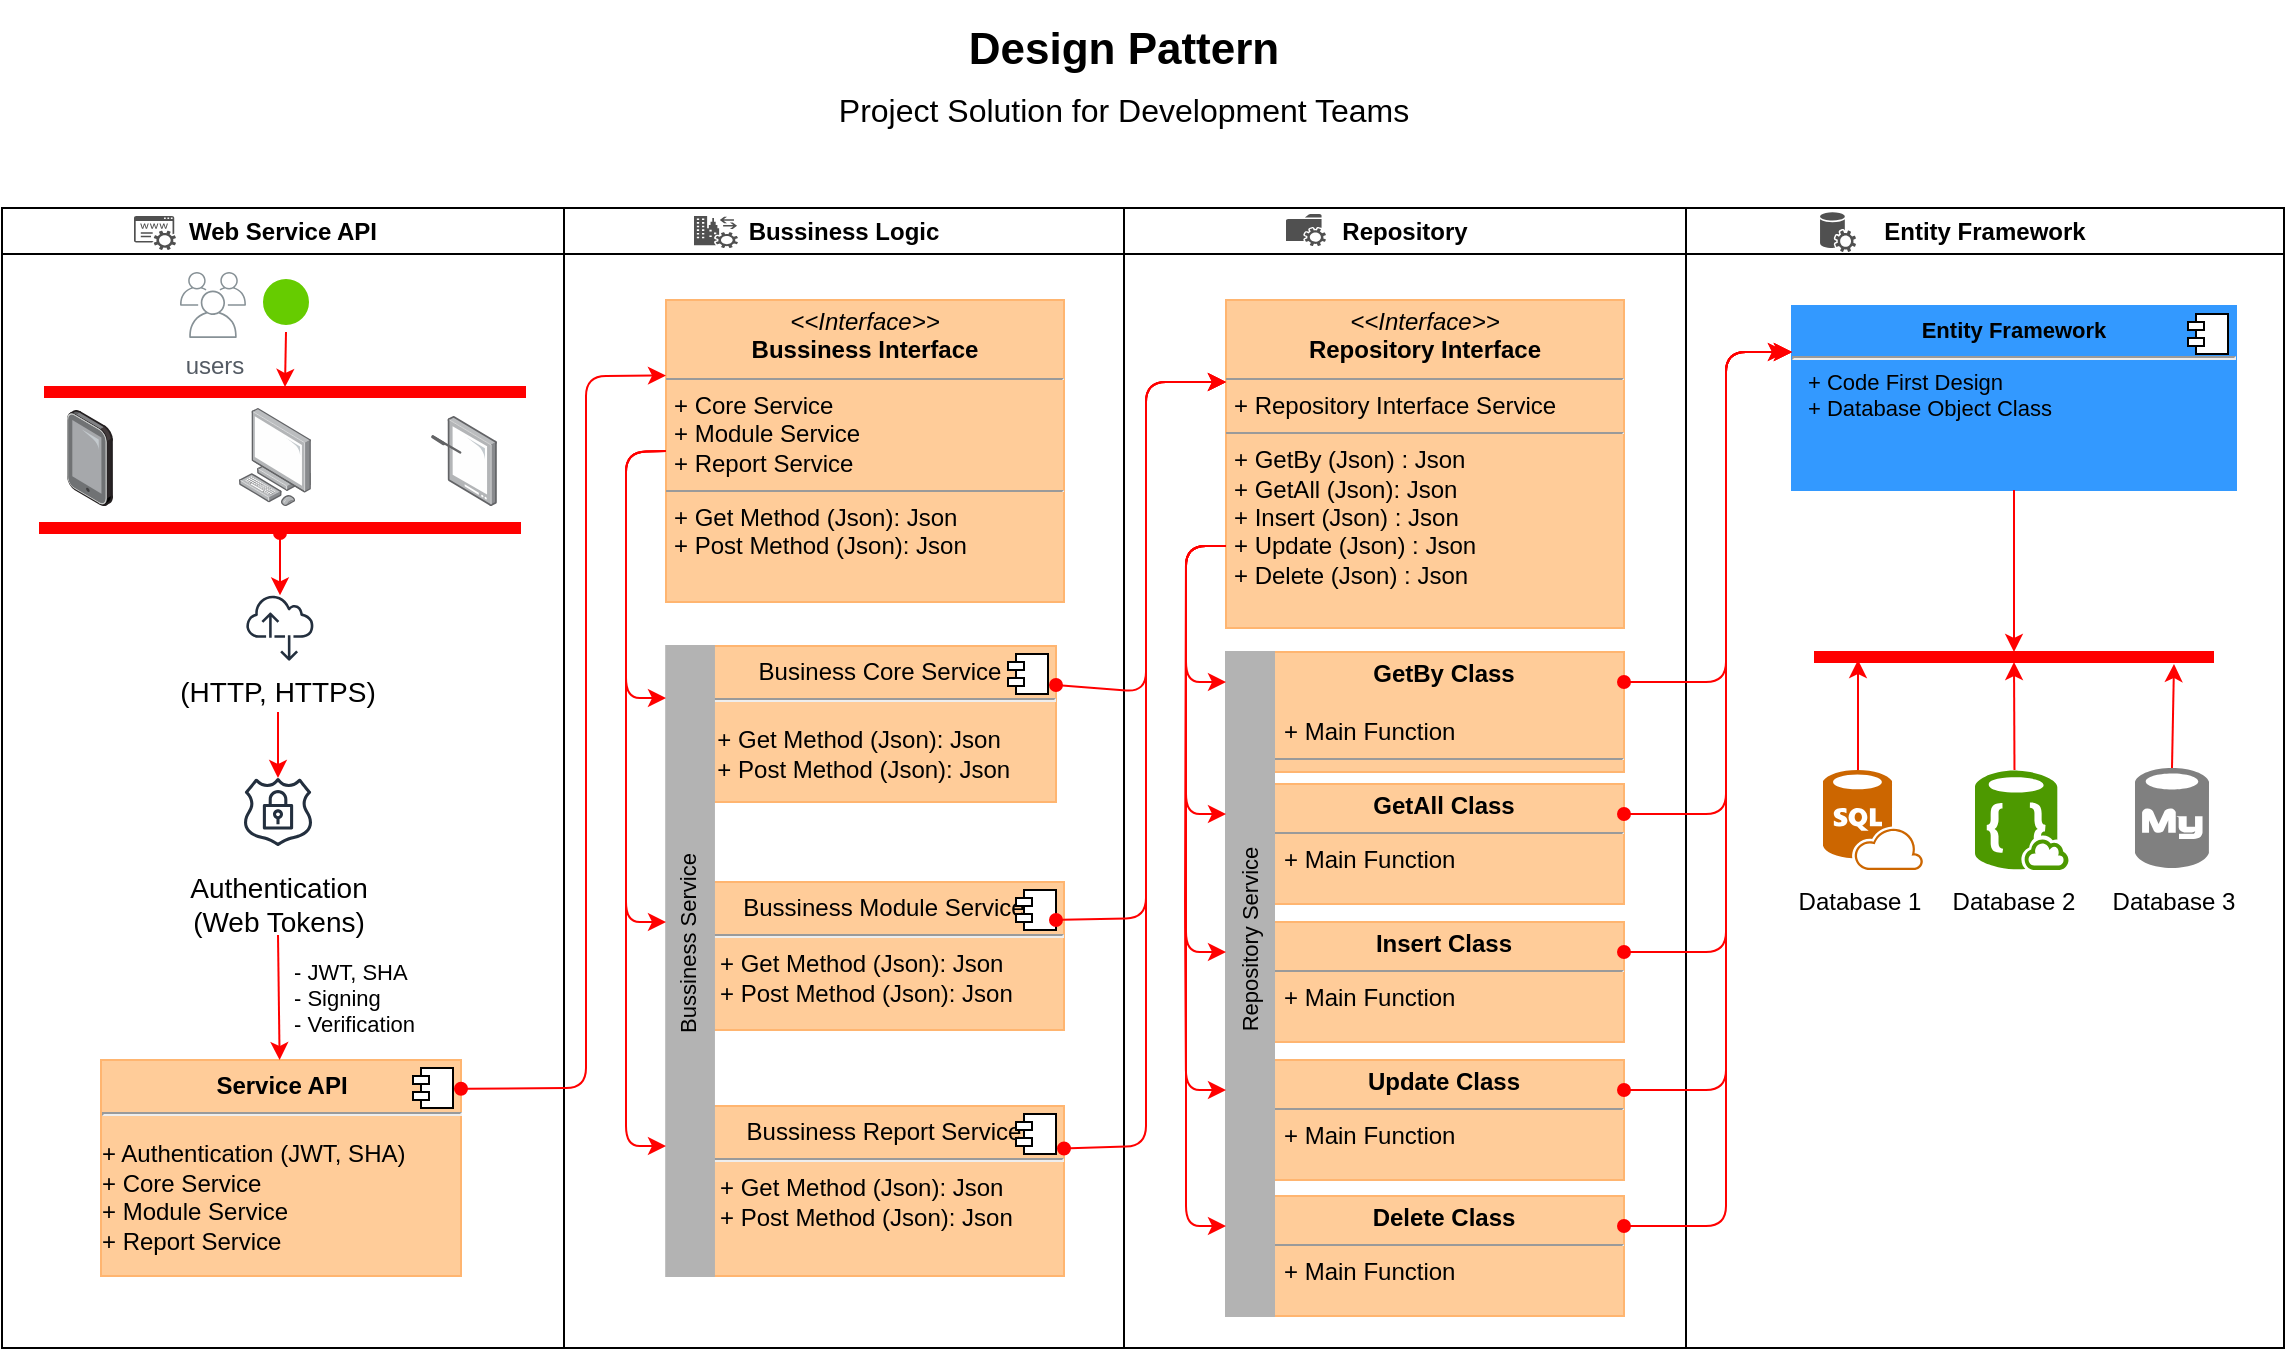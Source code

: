 <mxfile version="10.7.7" type="github"><diagram name="Page-1" id="e7e014a7-5840-1c2e-5031-d8a46d1fe8dd"><mxGraphModel dx="1220" dy="663" grid="1" gridSize="10" guides="1" tooltips="1" connect="1" arrows="1" fold="1" page="1" pageScale="1" pageWidth="1169" pageHeight="826" background="#ffffff" math="0" shadow="0"><root><mxCell id="0"/><mxCell id="1" parent="0"/><mxCell id="2" value="Web Service API" style="swimlane;whiteSpace=wrap" parent="1" vertex="1"><mxGeometry x="28" y="128" width="281" height="570" as="geometry"/></mxCell><mxCell id="5" value="" style="ellipse;shape=startState;fillColor=#66CC00;strokeColor=#66CC00;" parent="2" vertex="1"><mxGeometry x="127" y="32" width="30" height="30" as="geometry"/></mxCell><mxCell id="Rwx76amVDtzwIZkppcA8-77" value="&lt;p style=&quot;margin: 0px ; margin-top: 6px ; text-align: center&quot;&gt;&lt;b&gt;Service API&lt;/b&gt;&lt;/p&gt;&lt;hr&gt;&lt;p&gt;+ Authentication (JWT, SHA)&lt;br&gt;&lt;span&gt;+ Core Service&lt;br&gt;&lt;/span&gt;&lt;span&gt;+ Module Service&lt;br&gt;&lt;/span&gt;&lt;span&gt;+ Report Service&lt;/span&gt;&lt;/p&gt;" style="align=left;overflow=fill;html=1;strokeColor=#FFB570;fillColor=#FFCC99;" vertex="1" parent="2"><mxGeometry x="49.5" y="426" width="180" height="108" as="geometry"/></mxCell><mxCell id="Rwx76amVDtzwIZkppcA8-78" value="" style="shape=component;jettyWidth=8;jettyHeight=4;" vertex="1" parent="Rwx76amVDtzwIZkppcA8-77"><mxGeometry x="1" width="20" height="20" relative="1" as="geometry"><mxPoint x="-24" y="4" as="offset"/></mxGeometry></mxCell><mxCell id="Rwx76amVDtzwIZkppcA8-81" value="" style="points=[];aspect=fixed;html=1;align=center;shadow=0;dashed=0;image;image=img/lib/allied_telesis/computer_and_terminals/Personal_Computer.svg;strokeColor=#FFB570;fillColor=#FFCC99;" vertex="1" parent="2"><mxGeometry x="118.5" y="100" width="36" height="49" as="geometry"/></mxCell><mxCell id="Rwx76amVDtzwIZkppcA8-82" value="" style="points=[];aspect=fixed;html=1;align=center;shadow=0;dashed=0;image;image=img/lib/allied_telesis/computer_and_terminals/Tablet_Alternative.svg;strokeColor=#FFB570;fillColor=#FFCC99;" vertex="1" parent="2"><mxGeometry x="214.5" y="104" width="33" height="45" as="geometry"/></mxCell><mxCell id="Rwx76amVDtzwIZkppcA8-83" value="" style="points=[];aspect=fixed;html=1;align=center;shadow=0;dashed=0;image;image=img/lib/allied_telesis/computer_and_terminals/Tablet.svg;strokeColor=#FFB570;fillColor=#FFCC99;" vertex="1" parent="2"><mxGeometry x="32.5" y="101" width="23" height="48" as="geometry"/></mxCell><mxCell id="Rwx76amVDtzwIZkppcA8-103" value="" style="whiteSpace=wrap;strokeColor=#FF0000;fillColor=#FF0000;rotation=-90;" vertex="1" parent="2"><mxGeometry x="139" y="-28" width="5" height="240" as="geometry"/></mxCell><mxCell id="Rwx76amVDtzwIZkppcA8-104" value="" style="whiteSpace=wrap;strokeColor=#FF0000;fillColor=#FF0000;rotation=-90;" vertex="1" parent="2"><mxGeometry x="136.5" y="40" width="5" height="240" as="geometry"/></mxCell><mxCell id="Rwx76amVDtzwIZkppcA8-105" value="" style="endArrow=classic;html=1;entryX=1;entryY=0.5;entryDx=0;entryDy=0;strokeColor=#FF0000;exitX=0.5;exitY=1;exitDx=0;exitDy=0;" edge="1" parent="2" source="5" target="Rwx76amVDtzwIZkppcA8-103"><mxGeometry width="50" height="50" relative="1" as="geometry"><mxPoint x="118.5" y="232" as="sourcePoint"/><mxPoint x="118.5" y="178" as="targetPoint"/></mxGeometry></mxCell><mxCell id="Rwx76amVDtzwIZkppcA8-106" value="" style="endArrow=classic;html=1;strokeColor=#FF0000;exitX=0;exitY=0.5;exitDx=0;exitDy=0;startArrow=oval;startFill=1;" edge="1" parent="2" source="Rwx76amVDtzwIZkppcA8-104" target="Rwx76amVDtzwIZkppcA8-109"><mxGeometry width="50" height="50" relative="1" as="geometry"><mxPoint x="136.5" y="177" as="sourcePoint"/><mxPoint x="211" y="212" as="targetPoint"/></mxGeometry></mxCell><mxCell id="Rwx76amVDtzwIZkppcA8-108" value="" style="outlineConnect=0;fontColor=#232F3E;gradientColor=none;fillColor=#232F3E;strokeColor=none;dashed=0;verticalLabelPosition=bottom;verticalAlign=top;align=center;html=1;fontSize=12;fontStyle=0;aspect=fixed;pointerEvents=1;shape=mxgraph.aws4.ssl_padlock;" vertex="1" parent="2"><mxGeometry x="120.5" y="285" width="35" height="34" as="geometry"/></mxCell><mxCell id="Rwx76amVDtzwIZkppcA8-110" value="Authentication &lt;br&gt;(Web Tokens)" style="text;html=1;strokeColor=none;fillColor=none;align=center;verticalAlign=middle;whiteSpace=wrap;rounded=0;fontSize=14;" vertex="1" parent="2"><mxGeometry x="43.5" y="332.5" width="189" height="31" as="geometry"/></mxCell><mxCell id="Rwx76amVDtzwIZkppcA8-109" value="" style="outlineConnect=0;fontColor=#232F3E;gradientColor=none;fillColor=#232F3E;strokeColor=none;dashed=0;verticalLabelPosition=bottom;verticalAlign=top;align=center;html=1;fontSize=12;fontStyle=0;aspect=fixed;pointerEvents=1;shape=mxgraph.aws4.internet_alt2;" vertex="1" parent="2"><mxGeometry x="122" y="193" width="34" height="34" as="geometry"/></mxCell><mxCell id="Rwx76amVDtzwIZkppcA8-115" value="" style="endArrow=classic;html=1;strokeColor=#FF0000;exitX=0.5;exitY=1;exitDx=0;exitDy=0;" edge="1" parent="2" source="Rwx76amVDtzwIZkppcA8-118" target="Rwx76amVDtzwIZkppcA8-108"><mxGeometry width="50" height="50" relative="1" as="geometry"><mxPoint x="181" y="282" as="sourcePoint"/><mxPoint x="149" y="205.679" as="targetPoint"/></mxGeometry></mxCell><mxCell id="Rwx76amVDtzwIZkppcA8-117" value="" style="endArrow=classic;html=1;strokeColor=#FF0000;exitX=0.5;exitY=1;exitDx=0;exitDy=0;" edge="1" parent="2" source="Rwx76amVDtzwIZkppcA8-110" target="Rwx76amVDtzwIZkppcA8-77"><mxGeometry width="50" height="50" relative="1" as="geometry"><mxPoint x="137" y="402" as="sourcePoint"/><mxPoint x="169" y="225.679" as="targetPoint"/></mxGeometry></mxCell><mxCell id="Rwx76amVDtzwIZkppcA8-118" value="(HTTP, HTTPS)" style="text;html=1;strokeColor=none;fillColor=none;align=center;verticalAlign=middle;whiteSpace=wrap;rounded=0;fontSize=14;" vertex="1" parent="2"><mxGeometry x="60" y="232" width="156" height="20" as="geometry"/></mxCell><mxCell id="Rwx76amVDtzwIZkppcA8-120" value="users" style="outlineConnect=0;gradientColor=none;fontColor=#545B64;strokeColor=none;fillColor=#879196;dashed=0;verticalLabelPosition=bottom;verticalAlign=top;align=center;html=1;fontSize=12;fontStyle=0;aspect=fixed;shape=mxgraph.aws4.illustration_users;pointerEvents=1" vertex="1" parent="2"><mxGeometry x="89" y="32" width="33" height="33" as="geometry"/></mxCell><mxCell id="Rwx76amVDtzwIZkppcA8-121" value="- JWT, SHA&lt;br&gt;- Signing&lt;br style=&quot;font-size: 11px&quot;&gt;- Verification" style="text;html=1;strokeColor=none;fillColor=none;align=left;verticalAlign=middle;whiteSpace=wrap;rounded=0;fontSize=11;" vertex="1" parent="2"><mxGeometry x="144" y="376.5" width="116" height="37" as="geometry"/></mxCell><mxCell id="Rwx76amVDtzwIZkppcA8-159" value="" style="pointerEvents=1;shadow=0;dashed=0;html=1;strokeColor=none;fillColor=#505050;labelPosition=center;verticalLabelPosition=bottom;verticalAlign=top;outlineConnect=0;align=center;shape=mxgraph.office.services.registrar_service;fontSize=11;" vertex="1" parent="2"><mxGeometry x="66" y="4" width="21" height="17" as="geometry"/></mxCell><mxCell id="3" value="Bussiness Logic" style="swimlane;whiteSpace=wrap;startSize=23;" parent="1" vertex="1"><mxGeometry x="309" y="128" width="280" height="570" as="geometry"/></mxCell><mxCell id="Rwx76amVDtzwIZkppcA8-122" value="&lt;p style=&quot;margin: 0px ; margin-top: 6px ; text-align: center&quot;&gt;Business Core Service&lt;/p&gt;&lt;hr&gt;&lt;p&gt;&amp;nbsp; + Get Method (Json): Json&lt;br&gt;&lt;span&gt;&amp;nbsp; + Post Method (Json): Json&lt;/span&gt;&lt;/p&gt;" style="align=left;overflow=fill;html=1;strokeColor=#FFB570;fillColor=#FFCC99;" vertex="1" parent="3"><mxGeometry x="70" y="219" width="176" height="78" as="geometry"/></mxCell><mxCell id="Rwx76amVDtzwIZkppcA8-123" value="" style="shape=component;jettyWidth=8;jettyHeight=4;" vertex="1" parent="Rwx76amVDtzwIZkppcA8-122"><mxGeometry x="1" width="20" height="20" relative="1" as="geometry"><mxPoint x="-24" y="4" as="offset"/></mxGeometry></mxCell><mxCell id="Rwx76amVDtzwIZkppcA8-125" value="&lt;p style=&quot;margin: 0px ; margin-top: 4px ; text-align: center&quot;&gt;&lt;i&gt;&amp;lt;&amp;lt;Interface&amp;gt;&amp;gt;&lt;/i&gt;&lt;br&gt;&lt;b&gt;Bussiness Interface&lt;/b&gt;&lt;/p&gt;&lt;hr size=&quot;1&quot;&gt;&lt;p style=&quot;margin: 0px ; margin-left: 4px&quot;&gt;+ Core Service&lt;/p&gt;&lt;p style=&quot;margin: 0px ; margin-left: 4px&quot;&gt;+ Module Service&lt;br&gt;+ Report Service&lt;/p&gt;&lt;hr size=&quot;1&quot;&gt;&lt;p style=&quot;margin: 0px ; margin-left: 4px&quot;&gt;+ Get Method (Json): Json&lt;br&gt;+ Post Method (Json): Json&lt;/p&gt;&lt;p style=&quot;margin: 0px ; margin-left: 4px&quot;&gt;&lt;br&gt;&lt;/p&gt;" style="verticalAlign=top;align=left;overflow=fill;fontSize=12;fontFamily=Helvetica;html=1;strokeColor=#FFB570;fillColor=#FFCC99;" vertex="1" parent="3"><mxGeometry x="51" y="46" width="199" height="151" as="geometry"/></mxCell><mxCell id="Rwx76amVDtzwIZkppcA8-126" value="&lt;p style=&quot;margin: 0px ; margin-top: 6px ; text-align: center&quot;&gt;Bussiness Module Service&lt;/p&gt;&lt;hr&gt;&lt;p style=&quot;margin: 0px ; margin-left: 8px&quot;&gt;+ Get Method (Json): Json&lt;br&gt;+ Post Method (Json): Json&lt;br&gt;&lt;/p&gt;" style="align=left;overflow=fill;html=1;strokeColor=#FFB570;fillColor=#FFCC99;" vertex="1" parent="3"><mxGeometry x="70" y="337" width="180" height="74" as="geometry"/></mxCell><mxCell id="Rwx76amVDtzwIZkppcA8-127" value="" style="shape=component;jettyWidth=8;jettyHeight=4;" vertex="1" parent="Rwx76amVDtzwIZkppcA8-126"><mxGeometry x="1" width="20" height="20" relative="1" as="geometry"><mxPoint x="-24" y="4" as="offset"/></mxGeometry></mxCell><mxCell id="Rwx76amVDtzwIZkppcA8-128" value="&lt;p style=&quot;margin: 0px ; margin-top: 6px ; text-align: center&quot;&gt;Bussiness Report Service&lt;/p&gt;&lt;hr&gt;&lt;p style=&quot;margin: 0px ; margin-left: 8px&quot;&gt;+ Get Method (Json): Json&lt;br&gt;+ Post Method (Json): Json&lt;br&gt;&lt;/p&gt;" style="align=left;overflow=fill;html=1;strokeColor=#FFB570;fillColor=#FFCC99;" vertex="1" parent="3"><mxGeometry x="70" y="449" width="180" height="85" as="geometry"/></mxCell><mxCell id="Rwx76amVDtzwIZkppcA8-129" value="" style="shape=component;jettyWidth=8;jettyHeight=4;" vertex="1" parent="Rwx76amVDtzwIZkppcA8-128"><mxGeometry x="1" width="20" height="20" relative="1" as="geometry"><mxPoint x="-24" y="4" as="offset"/></mxGeometry></mxCell><mxCell id="Rwx76amVDtzwIZkppcA8-164" value="" style="rounded=0;whiteSpace=wrap;html=1;strokeColor=#B3B3B3;fillColor=#B3B3B3;fontSize=11;align=left;" vertex="1" parent="Rwx76amVDtzwIZkppcA8-128"><mxGeometry x="-18.895" y="-230" width="23.867" height="315" as="geometry"/></mxCell><mxCell id="Rwx76amVDtzwIZkppcA8-165" value="Bussiness Service" style="text;html=1;strokeColor=none;fillColor=none;align=center;verticalAlign=middle;whiteSpace=wrap;rounded=0;fontSize=11;rotation=-90;" vertex="1" parent="Rwx76amVDtzwIZkppcA8-128"><mxGeometry x="-65" y="-93" width="113" height="23" as="geometry"/></mxCell><mxCell id="Rwx76amVDtzwIZkppcA8-131" value="" style="endArrow=classic;html=1;strokeColor=#FF0000;fontSize=11;exitX=0;exitY=0.5;exitDx=0;exitDy=0;" edge="1" parent="3" source="Rwx76amVDtzwIZkppcA8-125"><mxGeometry width="50" height="50" relative="1" as="geometry"><mxPoint x="-279" y="642" as="sourcePoint"/><mxPoint x="51" y="245" as="targetPoint"/><Array as="points"><mxPoint x="31" y="122"/><mxPoint x="31" y="245"/></Array></mxGeometry></mxCell><mxCell id="Rwx76amVDtzwIZkppcA8-132" value="" style="endArrow=classic;html=1;strokeColor=#FF0000;fontSize=11;exitX=0;exitY=0.5;exitDx=0;exitDy=0;" edge="1" parent="3" source="Rwx76amVDtzwIZkppcA8-125"><mxGeometry width="50" height="50" relative="1" as="geometry"><mxPoint x="51" y="224" as="sourcePoint"/><mxPoint x="51" y="357" as="targetPoint"/><Array as="points"><mxPoint x="31" y="122"/><mxPoint x="31" y="357"/></Array></mxGeometry></mxCell><mxCell id="Rwx76amVDtzwIZkppcA8-133" value="" style="endArrow=classic;html=1;strokeColor=#FF0000;fontSize=11;exitX=0;exitY=0.5;exitDx=0;exitDy=0;" edge="1" parent="3" source="Rwx76amVDtzwIZkppcA8-125"><mxGeometry width="50" height="50" relative="1" as="geometry"><mxPoint x="51" y="224" as="sourcePoint"/><mxPoint x="51" y="469" as="targetPoint"/><Array as="points"><mxPoint x="31" y="122"/><mxPoint x="31" y="469"/></Array></mxGeometry></mxCell><mxCell id="Rwx76amVDtzwIZkppcA8-162" value="" style="pointerEvents=1;shadow=0;dashed=0;html=1;strokeColor=none;fillColor=#505050;labelPosition=center;verticalLabelPosition=bottom;verticalAlign=top;outlineConnect=0;align=center;shape=mxgraph.office.services.federation_service;fontSize=11;" vertex="1" parent="3"><mxGeometry x="65" y="4" width="22" height="16" as="geometry"/></mxCell><mxCell id="4" value="Entity Framework" style="swimlane;whiteSpace=wrap" parent="1" vertex="1"><mxGeometry x="870" y="128" width="299" height="570" as="geometry"/></mxCell><mxCell id="Rwx76amVDtzwIZkppcA8-45" value="Database 1" style="text;html=1;strokeColor=none;fillColor=none;align=center;verticalAlign=middle;whiteSpace=wrap;rounded=0;" vertex="1" parent="4"><mxGeometry x="40" y="329" width="94" height="35" as="geometry"/></mxCell><mxCell id="Rwx76amVDtzwIZkppcA8-52" value="Database 2" style="text;html=1;strokeColor=none;fillColor=none;align=center;verticalAlign=middle;whiteSpace=wrap;rounded=0;" vertex="1" parent="4"><mxGeometry x="117" y="329" width="94" height="35" as="geometry"/></mxCell><mxCell id="Rwx76amVDtzwIZkppcA8-53" value="Database 3" style="text;html=1;strokeColor=none;fillColor=none;align=center;verticalAlign=middle;whiteSpace=wrap;rounded=0;" vertex="1" parent="4"><mxGeometry x="197" y="329" width="94" height="35" as="geometry"/></mxCell><mxCell id="Rwx76amVDtzwIZkppcA8-54" value="" style="whiteSpace=wrap;strokeColor=#FF0000;fillColor=#FF0000;rotation=-90;" vertex="1" parent="4"><mxGeometry x="161.5" y="125" width="5" height="199" as="geometry"/></mxCell><mxCell id="Rwx76amVDtzwIZkppcA8-59" value="" style="endArrow=classic;html=1;entryX=0;entryY=0.5;entryDx=0;entryDy=0;strokeColor=#FF0000;exitX=0.42;exitY=0;exitDx=0;exitDy=0;exitPerimeter=0;" edge="1" parent="4" source="Rwx76amVDtzwIZkppcA8-85" target="Rwx76amVDtzwIZkppcA8-54"><mxGeometry width="50" height="50" relative="1" as="geometry"><mxPoint x="164" y="268" as="sourcePoint"/><mxPoint x="179" y="386" as="targetPoint"/></mxGeometry></mxCell><mxCell id="Rwx76amVDtzwIZkppcA8-62" value="" style="endArrow=classic;html=1;entryX=-0.2;entryY=0.902;entryDx=0;entryDy=0;strokeColor=#FF0000;entryPerimeter=0;exitX=0.5;exitY=0;exitDx=0;exitDy=0;exitPerimeter=0;" edge="1" parent="4" source="Rwx76amVDtzwIZkppcA8-86" target="Rwx76amVDtzwIZkppcA8-54"><mxGeometry width="50" height="50" relative="1" as="geometry"><mxPoint x="244" y="268" as="sourcePoint"/><mxPoint x="888.5" y="326" as="targetPoint"/><Array as="points"/></mxGeometry></mxCell><mxCell id="Rwx76amVDtzwIZkppcA8-63" value="" style="endArrow=classic;html=1;strokeColor=#FF0000;exitX=0.35;exitY=0;exitDx=0;exitDy=0;exitPerimeter=0;" edge="1" parent="4" source="Rwx76amVDtzwIZkppcA8-84"><mxGeometry width="50" height="50" relative="1" as="geometry"><mxPoint x="86" y="268" as="sourcePoint"/><mxPoint x="86" y="226" as="targetPoint"/><Array as="points"/></mxGeometry></mxCell><mxCell id="Rwx76amVDtzwIZkppcA8-84" value="" style="shadow=0;dashed=0;html=1;strokeColor=none;fillColor=#CC6600;labelPosition=center;verticalLabelPosition=bottom;verticalAlign=top;align=center;shape=mxgraph.azure.sql_database_sql_azure;pointerEvents=1;" vertex="1" parent="4"><mxGeometry x="68.5" y="281" width="50" height="50" as="geometry"/></mxCell><mxCell id="Rwx76amVDtzwIZkppcA8-85" value="" style="shadow=0;dashed=0;html=1;strokeColor=none;labelPosition=center;verticalLabelPosition=bottom;verticalAlign=top;align=center;shape=mxgraph.mscae.cloud.docdb_account;fillColor=#4D9900;pointerEvents=1;" vertex="1" parent="4"><mxGeometry x="144.5" y="281" width="47" height="50" as="geometry"/></mxCell><mxCell id="Rwx76amVDtzwIZkppcA8-86" value="" style="shadow=0;dashed=0;html=1;strokeColor=none;fillColor=#808080;labelPosition=center;verticalLabelPosition=bottom;verticalAlign=top;align=center;shape=mxgraph.azure.mysql_database;pointerEvents=1;" vertex="1" parent="4"><mxGeometry x="224.5" y="280" width="37" height="50" as="geometry"/></mxCell><mxCell id="Rwx76amVDtzwIZkppcA8-160" value="" style="pointerEvents=1;shadow=0;dashed=0;html=1;strokeColor=none;fillColor=#505050;labelPosition=center;verticalLabelPosition=bottom;verticalAlign=top;outlineConnect=0;align=center;shape=mxgraph.office.services.central_management_service;fontSize=11;" vertex="1" parent="4"><mxGeometry x="67" y="2" width="18" height="20" as="geometry"/></mxCell><mxCell id="Rwx76amVDtzwIZkppcA8-179" value="&lt;p style=&quot;margin: 0px ; margin-top: 6px ; text-align: center&quot;&gt;&lt;b&gt;Entity Framework&lt;/b&gt;&lt;/p&gt;&lt;hr&gt;&lt;p style=&quot;margin: 0px ; margin-left: 8px&quot;&gt;+ Code First Design&lt;/p&gt;&lt;p style=&quot;margin: 0px ; margin-left: 8px&quot;&gt;+ Database Object Class&lt;/p&gt;" style="align=left;overflow=fill;html=1;strokeColor=#3399FF;fillColor=#3399FF;fontSize=11;" vertex="1" parent="4"><mxGeometry x="53" y="49" width="222" height="92" as="geometry"/></mxCell><mxCell id="Rwx76amVDtzwIZkppcA8-180" value="" style="shape=component;jettyWidth=8;jettyHeight=4;" vertex="1" parent="Rwx76amVDtzwIZkppcA8-179"><mxGeometry x="1" width="20" height="20" relative="1" as="geometry"><mxPoint x="-24" y="4" as="offset"/></mxGeometry></mxCell><mxCell id="Rwx76amVDtzwIZkppcA8-189" value="" style="endArrow=classic;html=1;entryX=1;entryY=0.5;entryDx=0;entryDy=0;strokeColor=#FF0000;" edge="1" parent="4" source="Rwx76amVDtzwIZkppcA8-179" target="Rwx76amVDtzwIZkppcA8-54"><mxGeometry width="50" height="50" relative="1" as="geometry"><mxPoint x="174" y="291" as="sourcePoint"/><mxPoint x="174" y="237" as="targetPoint"/></mxGeometry></mxCell><mxCell id="Rwx76amVDtzwIZkppcA8-93" value="Repository" style="swimlane;whiteSpace=wrap" vertex="1" parent="1"><mxGeometry x="589" y="128" width="281" height="570" as="geometry"/></mxCell><mxCell id="Rwx76amVDtzwIZkppcA8-141" value="&lt;p style=&quot;margin: 0px ; margin-top: 4px ; text-align: center&quot;&gt;&lt;b&gt;GetBy Class&lt;/b&gt;&lt;/p&gt;&lt;br&gt;&amp;nbsp; &amp;nbsp;+ Main Function&lt;hr size=&quot;1&quot;&gt;&lt;div style=&quot;height: 2px&quot;&gt;&lt;/div&gt;" style="verticalAlign=top;align=left;overflow=fill;fontSize=12;fontFamily=Helvetica;html=1;strokeColor=#FFB570;fillColor=#FFCC99;" vertex="1" parent="Rwx76amVDtzwIZkppcA8-93"><mxGeometry x="70" y="222" width="180" height="60" as="geometry"/></mxCell><mxCell id="Rwx76amVDtzwIZkppcA8-142" value="&lt;p style=&quot;margin: 0px ; margin-top: 4px ; text-align: center&quot;&gt;&lt;b&gt;GetAll Class&lt;/b&gt;&lt;/p&gt;&lt;hr size=&quot;1&quot;&gt;&lt;div style=&quot;height: 2px&quot;&gt;&amp;nbsp; &amp;nbsp;+ Main Function&lt;/div&gt;" style="verticalAlign=top;align=left;overflow=fill;fontSize=12;fontFamily=Helvetica;html=1;strokeColor=#FFB570;fillColor=#FFCC99;" vertex="1" parent="Rwx76amVDtzwIZkppcA8-93"><mxGeometry x="70" y="288" width="180" height="60" as="geometry"/></mxCell><mxCell id="Rwx76amVDtzwIZkppcA8-143" value="&lt;p style=&quot;margin: 0px ; margin-top: 4px ; text-align: center&quot;&gt;&lt;b&gt;Insert Class&lt;/b&gt;&lt;/p&gt;&lt;hr size=&quot;1&quot;&gt;&lt;div style=&quot;height: 2px&quot;&gt;&amp;nbsp; &amp;nbsp;+ Main Function&lt;/div&gt;" style="verticalAlign=top;align=left;overflow=fill;fontSize=12;fontFamily=Helvetica;html=1;strokeColor=#FFB570;fillColor=#FFCC99;" vertex="1" parent="Rwx76amVDtzwIZkppcA8-93"><mxGeometry x="70" y="357" width="180" height="60" as="geometry"/></mxCell><mxCell id="Rwx76amVDtzwIZkppcA8-144" value="&lt;p style=&quot;margin: 0px ; margin-top: 4px ; text-align: center&quot;&gt;&lt;b&gt;Update Class&lt;/b&gt;&lt;/p&gt;&lt;hr size=&quot;1&quot;&gt;&lt;div style=&quot;height: 2px&quot;&gt;&amp;nbsp; &amp;nbsp;+ Main Function&lt;/div&gt;" style="verticalAlign=top;align=left;overflow=fill;fontSize=12;fontFamily=Helvetica;html=1;strokeColor=#FFB570;fillColor=#FFCC99;" vertex="1" parent="Rwx76amVDtzwIZkppcA8-93"><mxGeometry x="70" y="426" width="180" height="60" as="geometry"/></mxCell><mxCell id="Rwx76amVDtzwIZkppcA8-152" value="&lt;p style=&quot;margin: 0px ; margin-top: 4px ; text-align: center&quot;&gt;&lt;b&gt;Delete Class&lt;/b&gt;&lt;/p&gt;&lt;hr size=&quot;1&quot;&gt;&lt;div style=&quot;height: 2px&quot;&gt;&amp;nbsp; &amp;nbsp;+ Main Function&lt;/div&gt;" style="verticalAlign=top;align=left;overflow=fill;fontSize=12;fontFamily=Helvetica;html=1;strokeColor=#FFB570;fillColor=#FFCC99;" vertex="1" parent="Rwx76amVDtzwIZkppcA8-93"><mxGeometry x="70" y="494" width="180" height="60" as="geometry"/></mxCell><mxCell id="Rwx76amVDtzwIZkppcA8-168" value="" style="rounded=0;whiteSpace=wrap;html=1;strokeColor=#B3B3B3;fillColor=#B3B3B3;fontSize=11;align=left;" vertex="1" parent="Rwx76amVDtzwIZkppcA8-93"><mxGeometry x="51" y="222" width="24" height="332" as="geometry"/></mxCell><mxCell id="Rwx76amVDtzwIZkppcA8-134" value="&lt;p style=&quot;margin: 0px ; margin-top: 4px ; text-align: center&quot;&gt;&lt;i&gt;&amp;lt;&amp;lt;Interface&amp;gt;&amp;gt;&lt;/i&gt;&lt;br&gt;&lt;b&gt;Repository Interface&lt;/b&gt;&lt;/p&gt;&lt;hr size=&quot;1&quot;&gt;&lt;p style=&quot;margin: 0px ; margin-left: 4px&quot;&gt;+ Repository Interface Service&lt;/p&gt;&lt;hr size=&quot;1&quot;&gt;&lt;p style=&quot;margin: 0px ; margin-left: 4px&quot;&gt;+ GetBy (Json) : Json&lt;br&gt;+ GetAll (Json): Json&lt;/p&gt;&lt;p style=&quot;margin: 0px ; margin-left: 4px&quot;&gt;+ Insert (Json) : Json&lt;br&gt;+ Update (Json) : Json&lt;br&gt;+ Delete (Json) : Json&lt;/p&gt;" style="verticalAlign=top;align=left;overflow=fill;fontSize=12;fontFamily=Helvetica;html=1;strokeColor=#FFB570;fillColor=#FFCC99;" vertex="1" parent="Rwx76amVDtzwIZkppcA8-93"><mxGeometry x="51" y="46" width="199" height="164" as="geometry"/></mxCell><mxCell id="Rwx76amVDtzwIZkppcA8-148" value="" style="endArrow=classic;html=1;strokeColor=#FF0000;fontSize=11;exitX=0;exitY=0.75;exitDx=0;exitDy=0;" edge="1" parent="Rwx76amVDtzwIZkppcA8-93" source="Rwx76amVDtzwIZkppcA8-134"><mxGeometry width="50" height="50" relative="1" as="geometry"><mxPoint x="50.5" y="112" as="sourcePoint"/><mxPoint x="51" y="237" as="targetPoint"/><Array as="points"><mxPoint x="31" y="169"/><mxPoint x="31" y="237"/></Array></mxGeometry></mxCell><mxCell id="Rwx76amVDtzwIZkppcA8-149" value="" style="endArrow=classic;html=1;strokeColor=#FF0000;fontSize=11;exitX=0;exitY=0.75;exitDx=0;exitDy=0;" edge="1" parent="Rwx76amVDtzwIZkppcA8-93" source="Rwx76amVDtzwIZkppcA8-134"><mxGeometry width="50" height="50" relative="1" as="geometry"><mxPoint x="50.5" y="112" as="sourcePoint"/><mxPoint x="51" y="303" as="targetPoint"/><Array as="points"><mxPoint x="31" y="169"/><mxPoint x="31" y="222"/><mxPoint x="31" y="303"/></Array></mxGeometry></mxCell><mxCell id="Rwx76amVDtzwIZkppcA8-150" value="" style="endArrow=classic;html=1;strokeColor=#FF0000;fontSize=11;exitX=0;exitY=0.75;exitDx=0;exitDy=0;" edge="1" parent="Rwx76amVDtzwIZkppcA8-93" source="Rwx76amVDtzwIZkppcA8-134"><mxGeometry width="50" height="50" relative="1" as="geometry"><mxPoint x="50.5" y="112" as="sourcePoint"/><mxPoint x="51" y="372" as="targetPoint"/><Array as="points"><mxPoint x="31" y="169"/><mxPoint x="31" y="262"/><mxPoint x="31" y="372"/></Array></mxGeometry></mxCell><mxCell id="Rwx76amVDtzwIZkppcA8-151" value="" style="endArrow=classic;html=1;strokeColor=#FF0000;fontSize=11;exitX=0;exitY=0.75;exitDx=0;exitDy=0;" edge="1" parent="Rwx76amVDtzwIZkppcA8-93" source="Rwx76amVDtzwIZkppcA8-134"><mxGeometry width="50" height="50" relative="1" as="geometry"><mxPoint x="51" y="200" as="sourcePoint"/><mxPoint x="51" y="441" as="targetPoint"/><Array as="points"><mxPoint x="31" y="169"/><mxPoint x="30.5" y="350"/><mxPoint x="31" y="441"/></Array></mxGeometry></mxCell><mxCell id="Rwx76amVDtzwIZkppcA8-154" value="" style="endArrow=classic;html=1;strokeColor=#FF0000;fontSize=11;exitX=0;exitY=0.75;exitDx=0;exitDy=0;" edge="1" parent="Rwx76amVDtzwIZkppcA8-93" source="Rwx76amVDtzwIZkppcA8-134"><mxGeometry width="50" height="50" relative="1" as="geometry"><mxPoint x="61" y="179" as="sourcePoint"/><mxPoint x="51" y="509" as="targetPoint"/><Array as="points"><mxPoint x="31" y="169"/><mxPoint x="31" y="509"/></Array></mxGeometry></mxCell><mxCell id="Rwx76amVDtzwIZkppcA8-161" value="" style="pointerEvents=1;shadow=0;dashed=0;html=1;strokeColor=none;fillColor=#505050;labelPosition=center;verticalLabelPosition=bottom;verticalAlign=top;outlineConnect=0;align=center;shape=mxgraph.office.services.network_file_share_service;fontSize=11;" vertex="1" parent="Rwx76amVDtzwIZkppcA8-93"><mxGeometry x="81" y="3" width="20" height="16" as="geometry"/></mxCell><mxCell id="Rwx76amVDtzwIZkppcA8-172" value="Repository Service" style="text;html=1;strokeColor=none;fillColor=none;align=center;verticalAlign=middle;whiteSpace=wrap;rounded=0;fontSize=11;rotation=-90;" vertex="1" parent="Rwx76amVDtzwIZkppcA8-93"><mxGeometry x="6" y="352" width="113" height="27" as="geometry"/></mxCell><mxCell id="Rwx76amVDtzwIZkppcA8-96" value="Design Pattern" style="text;html=1;strokeColor=none;fillColor=none;align=center;verticalAlign=middle;whiteSpace=wrap;rounded=0;fontStyle=1;fontSize=22;" vertex="1" parent="1"><mxGeometry x="439" y="24" width="300" height="50" as="geometry"/></mxCell><mxCell id="Rwx76amVDtzwIZkppcA8-119" value="Project Solution for Development Teams" style="text;html=1;strokeColor=none;fillColor=none;align=center;verticalAlign=middle;whiteSpace=wrap;rounded=0;fontStyle=0;fontSize=16;" vertex="1" parent="1"><mxGeometry x="439" y="54" width="300" height="50" as="geometry"/></mxCell><mxCell id="Rwx76amVDtzwIZkppcA8-124" value="" style="endArrow=classic;html=1;strokeColor=#FF0000;fontSize=11;entryX=0;entryY=0.25;entryDx=0;entryDy=0;exitX=1;exitY=0.133;exitDx=0;exitDy=0;exitPerimeter=0;startArrow=oval;startFill=1;" edge="1" parent="1" source="Rwx76amVDtzwIZkppcA8-77" target="Rwx76amVDtzwIZkppcA8-125"><mxGeometry width="50" height="50" relative="1" as="geometry"><mxPoint x="350" y="420" as="sourcePoint"/><mxPoint x="400" y="370" as="targetPoint"/><Array as="points"><mxPoint x="320" y="568"/><mxPoint x="320" y="370"/><mxPoint x="320" y="212"/></Array></mxGeometry></mxCell><mxCell id="Rwx76amVDtzwIZkppcA8-145" value="" style="endArrow=classic;html=1;strokeColor=#FF0000;fontSize=11;entryX=0;entryY=0.25;entryDx=0;entryDy=0;exitX=1;exitY=0.25;exitDx=0;exitDy=0;startArrow=oval;startFill=1;" edge="1" parent="1" source="Rwx76amVDtzwIZkppcA8-122" target="Rwx76amVDtzwIZkppcA8-134"><mxGeometry width="50" height="50" relative="1" as="geometry"><mxPoint x="559" y="585" as="sourcePoint"/><mxPoint x="661" y="229" as="targetPoint"/><Array as="points"><mxPoint x="600" y="370"/><mxPoint x="600" y="215"/></Array></mxGeometry></mxCell><mxCell id="Rwx76amVDtzwIZkppcA8-146" value="" style="endArrow=classic;html=1;strokeColor=#FF0000;fontSize=11;entryX=0;entryY=0.25;entryDx=0;entryDy=0;exitX=1;exitY=0.75;exitDx=0;exitDy=0;startArrow=oval;startFill=1;" edge="1" parent="1" source="Rwx76amVDtzwIZkppcA8-127" target="Rwx76amVDtzwIZkppcA8-134"><mxGeometry width="50" height="50" relative="1" as="geometry"><mxPoint x="570" y="380" as="sourcePoint"/><mxPoint x="650" y="230" as="targetPoint"/><Array as="points"><mxPoint x="600" y="483"/><mxPoint x="600" y="215"/></Array></mxGeometry></mxCell><mxCell id="Rwx76amVDtzwIZkppcA8-147" value="" style="endArrow=classic;html=1;strokeColor=#FF0000;fontSize=11;entryX=0;entryY=0.25;entryDx=0;entryDy=0;exitX=1;exitY=0.25;exitDx=0;exitDy=0;startArrow=oval;startFill=1;" edge="1" parent="1" source="Rwx76amVDtzwIZkppcA8-128" target="Rwx76amVDtzwIZkppcA8-134"><mxGeometry width="50" height="50" relative="1" as="geometry"><mxPoint x="570" y="617.5" as="sourcePoint"/><mxPoint x="654" y="354.5" as="targetPoint"/><Array as="points"><mxPoint x="600" y="597"/><mxPoint x="600" y="215"/></Array></mxGeometry></mxCell><mxCell id="Rwx76amVDtzwIZkppcA8-184" value="" style="endArrow=classic;html=1;strokeColor=#FF0000;fontSize=11;entryX=0;entryY=0.25;entryDx=0;entryDy=0;exitX=1;exitY=0.25;exitDx=0;exitDy=0;startArrow=oval;startFill=1;" edge="1" parent="1" source="Rwx76amVDtzwIZkppcA8-152" target="Rwx76amVDtzwIZkppcA8-179"><mxGeometry width="50" height="50" relative="1" as="geometry"><mxPoint x="880.5" y="670" as="sourcePoint"/><mxPoint x="961.5" y="287" as="targetPoint"/><Array as="points"><mxPoint x="890" y="637"/><mxPoint x="890" y="200"/></Array></mxGeometry></mxCell><mxCell id="Rwx76amVDtzwIZkppcA8-185" value="" style="endArrow=classic;html=1;strokeColor=#FF0000;fontSize=11;exitX=1;exitY=0.25;exitDx=0;exitDy=0;startArrow=oval;startFill=1;" edge="1" parent="1" source="Rwx76amVDtzwIZkppcA8-144"><mxGeometry width="50" height="50" relative="1" as="geometry"><mxPoint x="849" y="647" as="sourcePoint"/><mxPoint x="920" y="200" as="targetPoint"/><Array as="points"><mxPoint x="890" y="569"/><mxPoint x="890" y="200"/></Array></mxGeometry></mxCell><mxCell id="Rwx76amVDtzwIZkppcA8-186" value="" style="endArrow=classic;html=1;strokeColor=#FF0000;fontSize=11;exitX=1;exitY=0.25;exitDx=0;exitDy=0;startArrow=oval;startFill=1;" edge="1" parent="1" source="Rwx76amVDtzwIZkppcA8-143"><mxGeometry width="50" height="50" relative="1" as="geometry"><mxPoint x="849" y="579" as="sourcePoint"/><mxPoint x="920" y="200" as="targetPoint"/><Array as="points"><mxPoint x="890" y="500"/><mxPoint x="890" y="200"/></Array></mxGeometry></mxCell><mxCell id="Rwx76amVDtzwIZkppcA8-187" value="" style="endArrow=classic;html=1;strokeColor=#FF0000;fontSize=11;exitX=1;exitY=0.25;exitDx=0;exitDy=0;startArrow=oval;startFill=1;entryX=0;entryY=0.25;entryDx=0;entryDy=0;" edge="1" parent="1" source="Rwx76amVDtzwIZkppcA8-142" target="Rwx76amVDtzwIZkppcA8-179"><mxGeometry width="50" height="50" relative="1" as="geometry"><mxPoint x="859" y="589" as="sourcePoint"/><mxPoint x="940" y="220" as="targetPoint"/><Array as="points"><mxPoint x="890" y="431"/><mxPoint x="890" y="200"/></Array></mxGeometry></mxCell><mxCell id="Rwx76amVDtzwIZkppcA8-188" value="" style="endArrow=classic;html=1;strokeColor=#FF0000;fontSize=11;exitX=1;exitY=0.25;exitDx=0;exitDy=0;startArrow=oval;startFill=1;entryX=0;entryY=0.25;entryDx=0;entryDy=0;" edge="1" parent="1" source="Rwx76amVDtzwIZkppcA8-141" target="Rwx76amVDtzwIZkppcA8-179"><mxGeometry width="50" height="50" relative="1" as="geometry"><mxPoint x="869" y="599" as="sourcePoint"/><mxPoint x="950" y="230" as="targetPoint"/><Array as="points"><mxPoint x="890" y="365"/><mxPoint x="890" y="200"/></Array></mxGeometry></mxCell></root></mxGraphModel></diagram></mxfile>